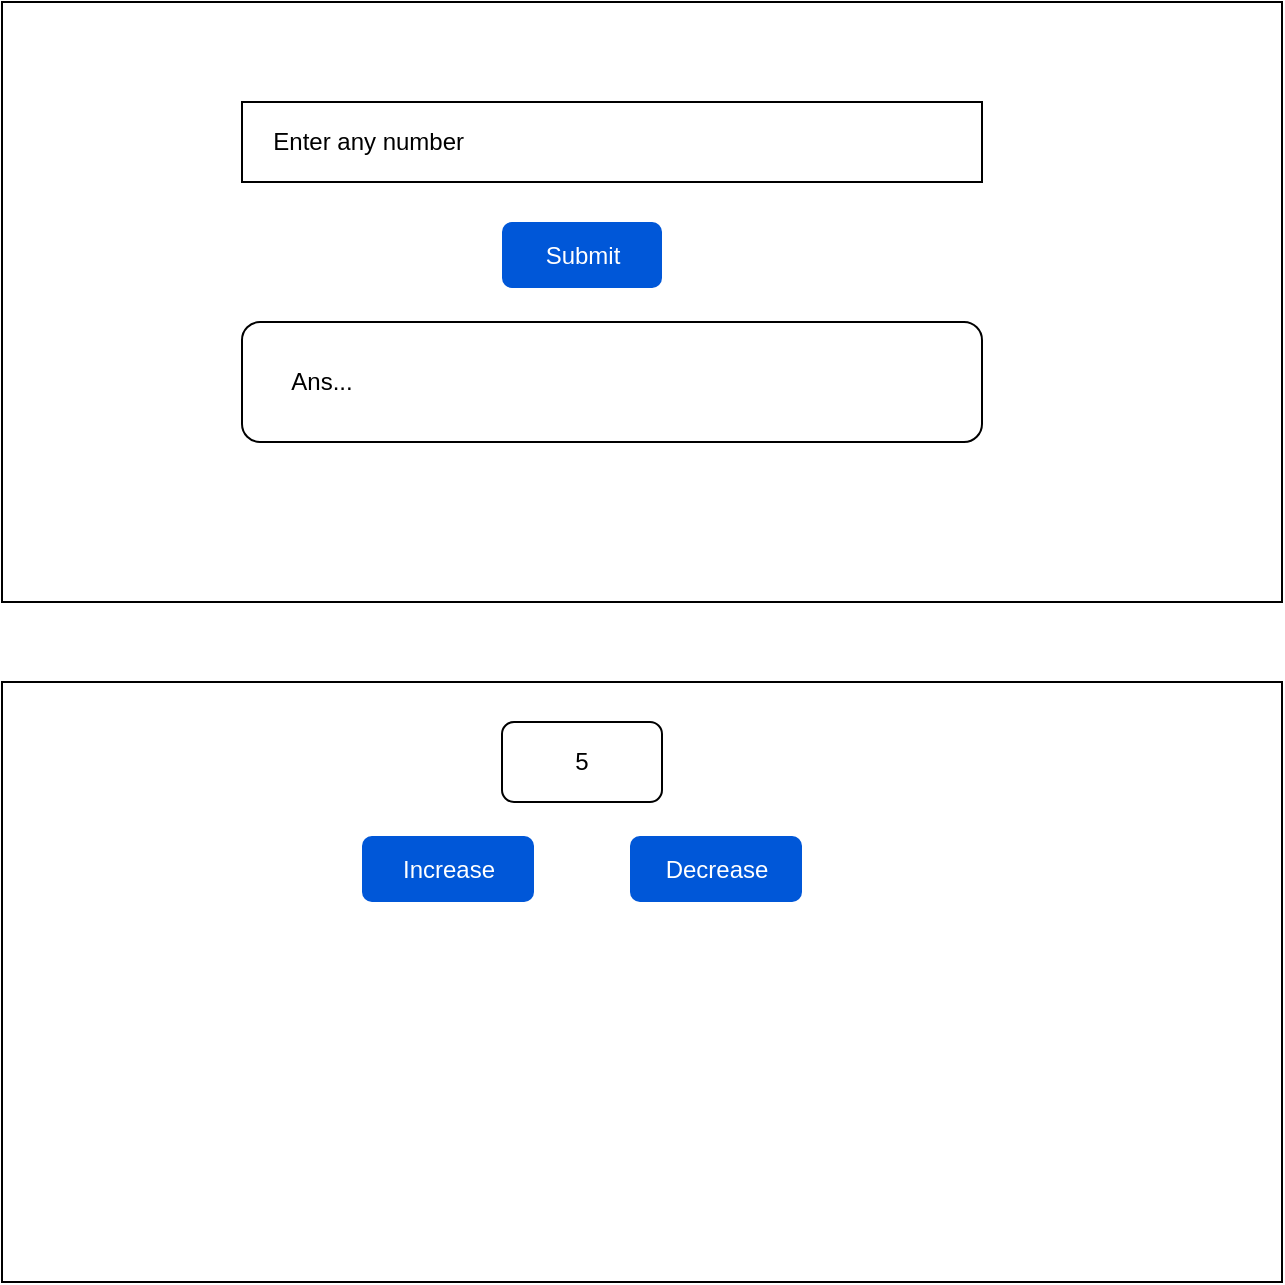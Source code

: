 <mxfile version="17.4.5" type="github">
  <diagram id="4KNdbh4Ket__J7hDHHc0" name="Page-1">
    <mxGraphModel dx="946" dy="614" grid="1" gridSize="10" guides="1" tooltips="1" connect="1" arrows="1" fold="1" page="1" pageScale="1" pageWidth="827" pageHeight="1169" math="0" shadow="0">
      <root>
        <mxCell id="0" />
        <mxCell id="1" parent="0" />
        <mxCell id="bL7AH7_fA7LtB24TAaaB-1" value="" style="rounded=0;whiteSpace=wrap;html=1;" parent="1" vertex="1">
          <mxGeometry x="100" y="110" width="640" height="300" as="geometry" />
        </mxCell>
        <mxCell id="bL7AH7_fA7LtB24TAaaB-2" value="" style="rounded=0;whiteSpace=wrap;html=1;" parent="1" vertex="1">
          <mxGeometry x="220" y="160" width="370" height="40" as="geometry" />
        </mxCell>
        <mxCell id="bL7AH7_fA7LtB24TAaaB-3" value="Submit" style="rounded=1;fillColor=#0057D8;align=center;strokeColor=none;html=1;fontColor=#ffffff;fontSize=12;sketch=0;" parent="1" vertex="1">
          <mxGeometry x="350" y="220" width="80" height="33" as="geometry" />
        </mxCell>
        <mxCell id="bL7AH7_fA7LtB24TAaaB-5" value="" style="rounded=1;whiteSpace=wrap;html=1;" parent="1" vertex="1">
          <mxGeometry x="220" y="270" width="370" height="60" as="geometry" />
        </mxCell>
        <mxCell id="bL7AH7_fA7LtB24TAaaB-7" value="Enter any number&amp;nbsp;" style="text;html=1;strokeColor=none;fillColor=none;align=center;verticalAlign=middle;whiteSpace=wrap;rounded=0;" parent="1" vertex="1">
          <mxGeometry x="230" y="165" width="110" height="30" as="geometry" />
        </mxCell>
        <mxCell id="bL7AH7_fA7LtB24TAaaB-8" value="Ans..." style="text;html=1;strokeColor=none;fillColor=none;align=center;verticalAlign=middle;whiteSpace=wrap;rounded=0;" parent="1" vertex="1">
          <mxGeometry x="230" y="285" width="60" height="30" as="geometry" />
        </mxCell>
        <mxCell id="vFrRcDJ90CeJDQklgMdT-2" value="" style="rounded=0;whiteSpace=wrap;html=1;" vertex="1" parent="1">
          <mxGeometry x="100" y="450" width="640" height="300" as="geometry" />
        </mxCell>
        <mxCell id="vFrRcDJ90CeJDQklgMdT-3" value="5&amp;nbsp;" style="text;html=1;strokeColor=none;fillColor=none;align=center;verticalAlign=middle;whiteSpace=wrap;rounded=0;" vertex="1" parent="1">
          <mxGeometry x="360" y="475" width="60" height="30" as="geometry" />
        </mxCell>
        <mxCell id="vFrRcDJ90CeJDQklgMdT-4" value="Increase" style="rounded=1;fillColor=#0057D8;strokeColor=none;html=1;fontColor=#ffffff;align=center;verticalAlign=middle;fontStyle=0;fontSize=12;sketch=0;" vertex="1" parent="1">
          <mxGeometry x="280" y="527" width="86" height="33" as="geometry" />
        </mxCell>
        <mxCell id="vFrRcDJ90CeJDQklgMdT-5" value="Decrease" style="rounded=1;fillColor=#0057D8;strokeColor=none;html=1;fontColor=#ffffff;align=center;verticalAlign=middle;fontStyle=0;fontSize=12;sketch=0;" vertex="1" parent="1">
          <mxGeometry x="414" y="527" width="86" height="33" as="geometry" />
        </mxCell>
        <mxCell id="vFrRcDJ90CeJDQklgMdT-6" value="5" style="rounded=1;whiteSpace=wrap;html=1;" vertex="1" parent="1">
          <mxGeometry x="350" y="470" width="80" height="40" as="geometry" />
        </mxCell>
      </root>
    </mxGraphModel>
  </diagram>
</mxfile>
